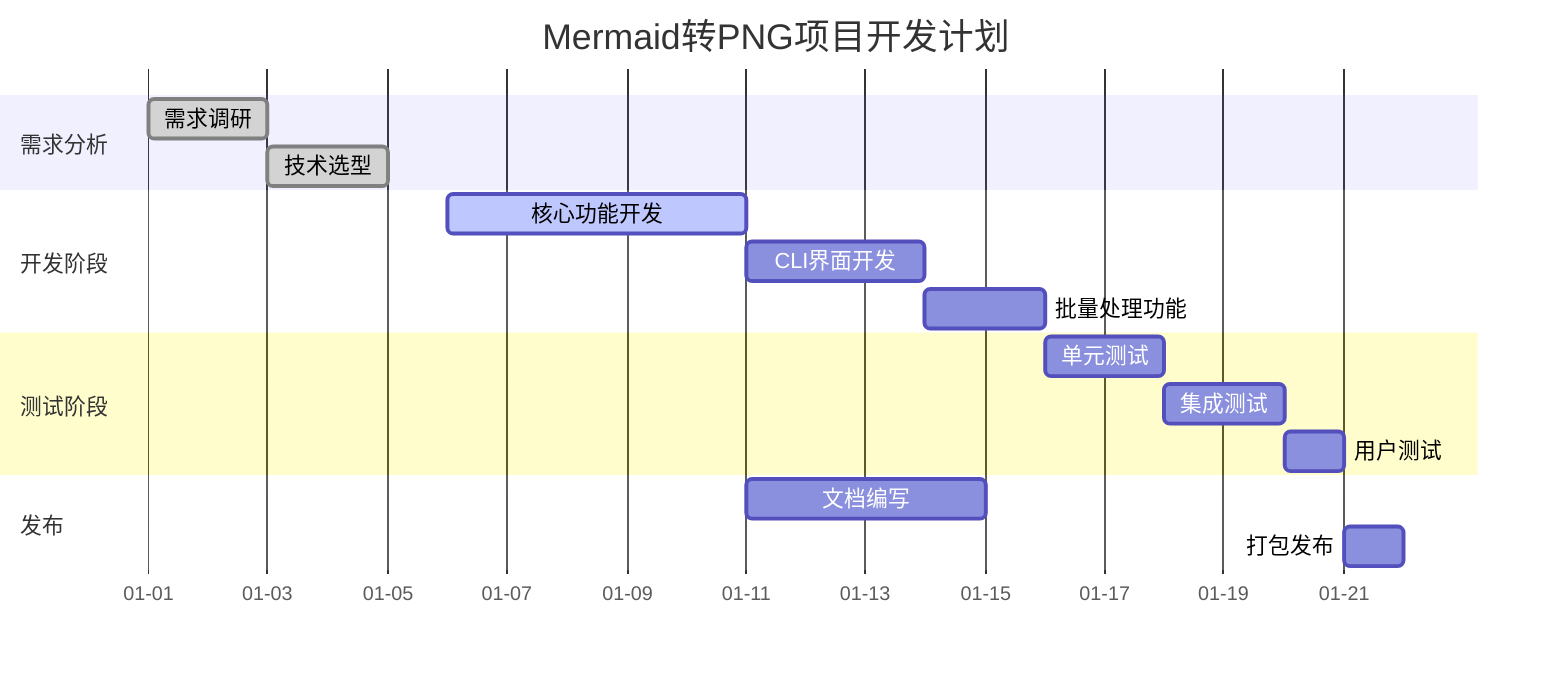 gantt
    title Mermaid转PNG项目开发计划
    dateFormat YYYY-MM-DD
    axisFormat %m-%d
    
    section 需求分析
    需求调研           :done, req1, 2024-01-01, 2024-01-03
    技术选型           :done, req2, after req1, 2d
    
    section 开发阶段
    核心功能开发        :active, dev1, 2024-01-06, 5d
    CLI界面开发        :dev2, after dev1, 3d
    批量处理功能        :dev3, after dev2, 2d
    
    section 测试阶段
    单元测试           :test1, after dev3, 2d
    集成测试           :test2, after test1, 2d
    用户测试           :test3, after test2, 1d
    
    section 发布
    文档编写           :doc1, after dev1, 4d
    打包发布           :release, after test3, 1d
